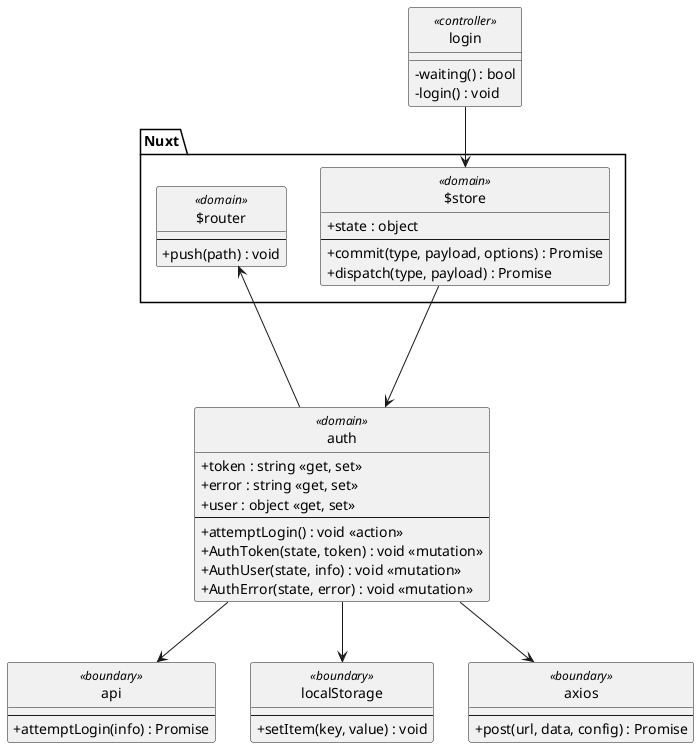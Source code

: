 @startuml UC7-Login

skinparam shadowing false
skinparam classAttributeIconSize 0
skinparam monochrome true
skinparam backgroundColor transparent
skinparam style strictuml

package Nuxt {
    class $router <<domain>> {
        --
        + push(path) : void
    }

    class $store <<domain>> {
        + state : object
        --
        + commit(type, payload, options) : Promise
        + dispatch(type, payload) : Promise
    }
}

class login <<controller>> {
    - waiting() : bool
    - login() : void
}
login-->$store

class auth <<domain>> {
    + token : string <<get, set>>
    + error : string <<get, set>>
    + user : object <<get, set>>
    --
    + attemptLogin() : void <<action>>
    + AuthToken(state, token) : void <<mutation>>
    + AuthUser(state, info) : void <<mutation>>
    + AuthError(state, error) : void <<mutation>>
}
$store ---> auth
auth --> $router

class api <<boundary>> {
    --
    + attemptLogin(info) : Promise
}
auth --> api

class localStorage <<boundary>> {
    --
    + setItem(key, value) : void
}
auth --> localStorage

class axios <<boundary>> {
    --
    + post(url, data, config) : Promise
}
auth --> axios

@enduml
